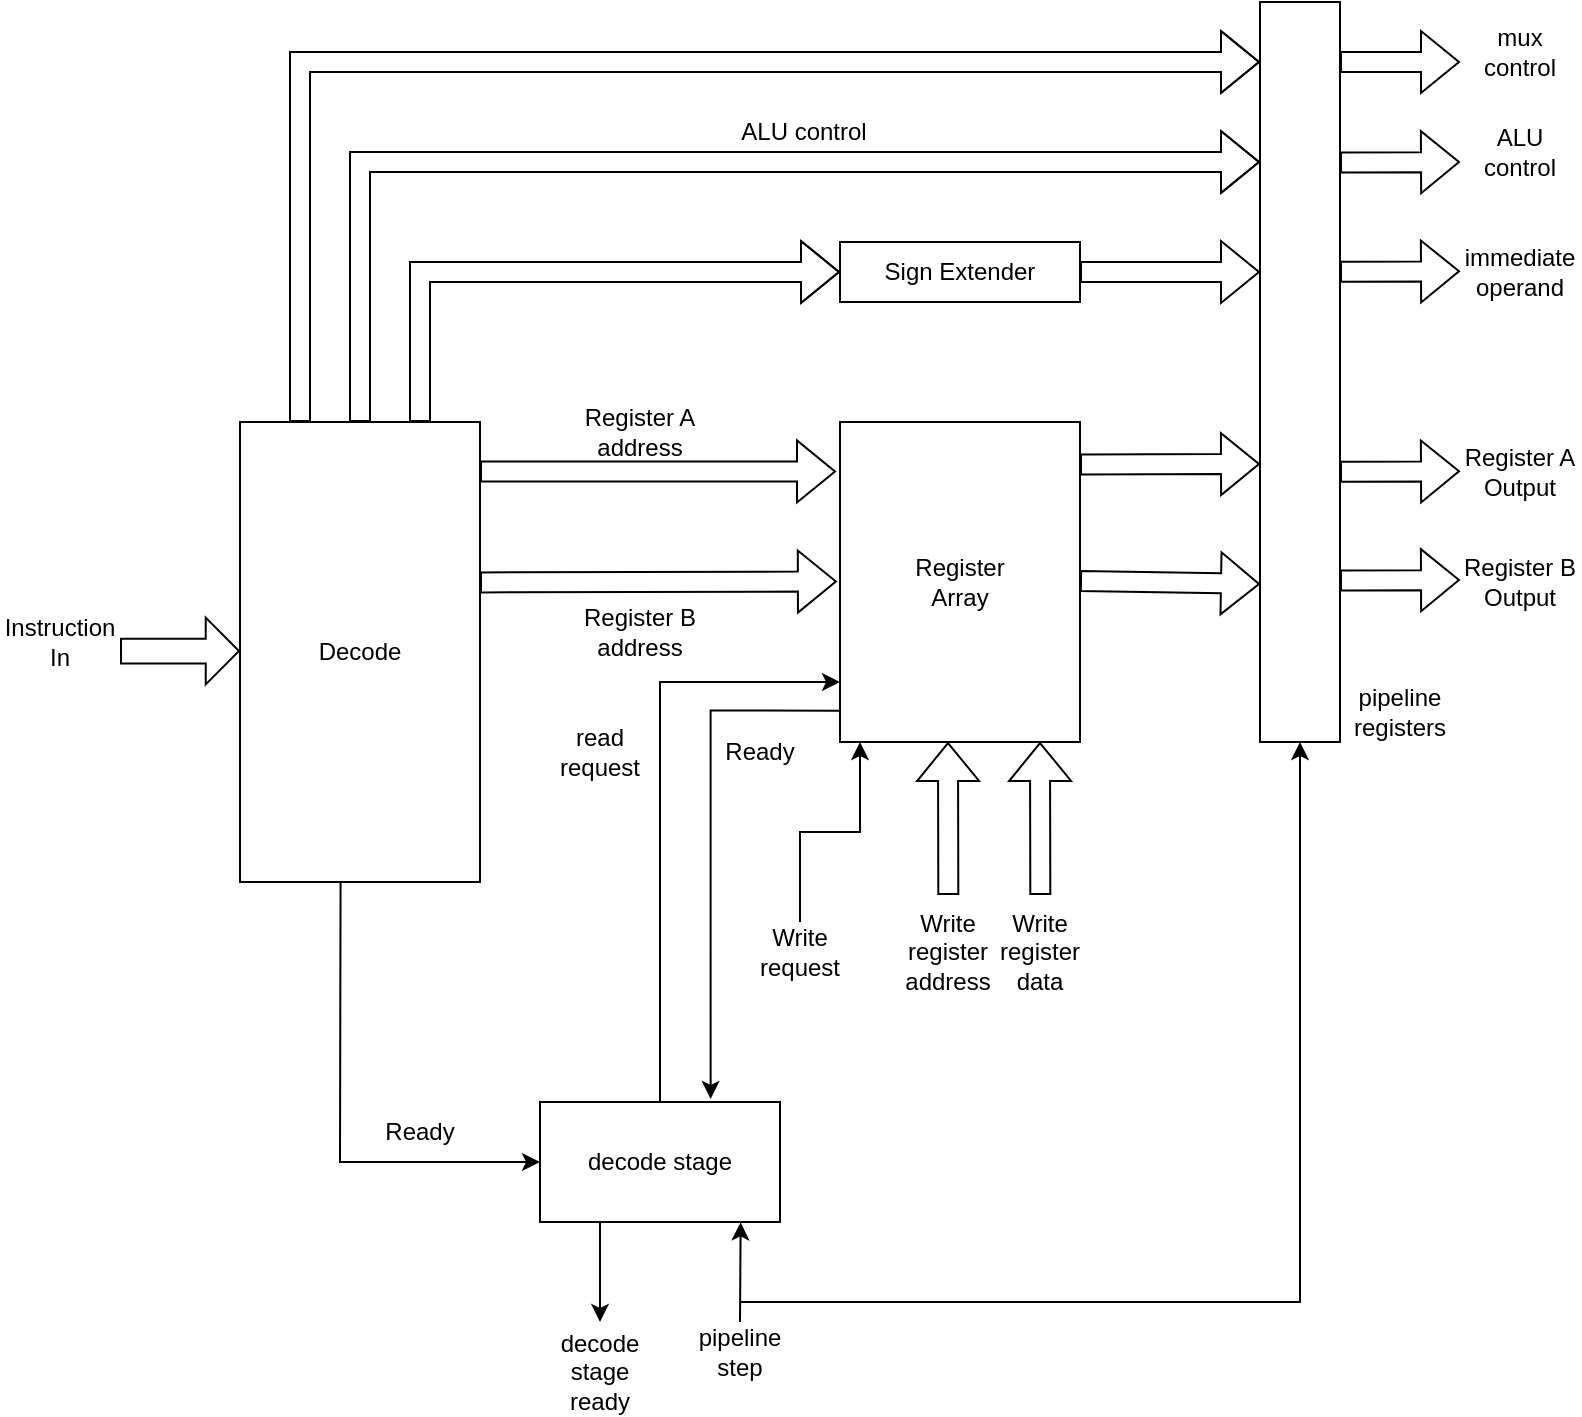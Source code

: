 <mxfile version="21.5.2" type="github">
  <diagram name="Pagina-1" id="U87yk9chCkfv6v5MAbVB">
    <mxGraphModel dx="587" dy="323" grid="1" gridSize="10" guides="1" tooltips="1" connect="1" arrows="1" fold="1" page="1" pageScale="1" pageWidth="827" pageHeight="1169" math="0" shadow="0">
      <root>
        <mxCell id="0" />
        <mxCell id="1" parent="0" />
        <mxCell id="8VNFmCdpikhKCJtVComr-1" value="&lt;div&gt;Register&lt;/div&gt;&lt;div&gt;Array&lt;br&gt;&lt;/div&gt;" style="rounded=0;whiteSpace=wrap;html=1;" vertex="1" parent="1">
          <mxGeometry x="440" y="520" width="120" height="160" as="geometry" />
        </mxCell>
        <mxCell id="8VNFmCdpikhKCJtVComr-4" value="" style="shape=flexArrow;endArrow=classic;html=1;rounded=0;entryX=0.332;entryY=1.022;entryDx=0;entryDy=0;entryPerimeter=0;" edge="1" parent="1">
          <mxGeometry width="50" height="50" relative="1" as="geometry">
            <mxPoint x="494.16" y="756.48" as="sourcePoint" />
            <mxPoint x="494" y="680" as="targetPoint" />
          </mxGeometry>
        </mxCell>
        <mxCell id="8VNFmCdpikhKCJtVComr-5" value="" style="shape=flexArrow;endArrow=classic;html=1;rounded=0;exitX=1.023;exitY=0.133;exitDx=0;exitDy=0;exitPerimeter=0;" edge="1" parent="1">
          <mxGeometry width="50" height="50" relative="1" as="geometry">
            <mxPoint x="560" y="541.28" as="sourcePoint" />
            <mxPoint x="650" y="541" as="targetPoint" />
          </mxGeometry>
        </mxCell>
        <mxCell id="8VNFmCdpikhKCJtVComr-6" value="" style="shape=flexArrow;endArrow=classic;html=1;rounded=0;" edge="1" parent="1">
          <mxGeometry width="50" height="50" relative="1" as="geometry">
            <mxPoint x="560" y="599.5" as="sourcePoint" />
            <mxPoint x="650" y="601" as="targetPoint" />
          </mxGeometry>
        </mxCell>
        <mxCell id="8VNFmCdpikhKCJtVComr-9" value="&lt;div&gt;Register A&lt;/div&gt;&lt;div&gt;address&lt;br&gt;&lt;/div&gt;" style="text;html=1;strokeColor=none;fillColor=none;align=center;verticalAlign=middle;whiteSpace=wrap;rounded=0;" vertex="1" parent="1">
          <mxGeometry x="310" y="510" width="60" height="30" as="geometry" />
        </mxCell>
        <mxCell id="8VNFmCdpikhKCJtVComr-10" value="&lt;div&gt;Register B&lt;br&gt;&lt;/div&gt;&lt;div&gt;address&lt;br&gt;&lt;/div&gt;" style="text;html=1;strokeColor=none;fillColor=none;align=center;verticalAlign=middle;whiteSpace=wrap;rounded=0;" vertex="1" parent="1">
          <mxGeometry x="310" y="610" width="60" height="30" as="geometry" />
        </mxCell>
        <mxCell id="8VNFmCdpikhKCJtVComr-12" style="edgeStyle=orthogonalEdgeStyle;rounded=0;orthogonalLoop=1;jettySize=auto;html=1;exitX=0.5;exitY=0;exitDx=0;exitDy=0;" edge="1" parent="1" source="8VNFmCdpikhKCJtVComr-53">
          <mxGeometry relative="1" as="geometry">
            <mxPoint x="440" y="650" as="targetPoint" />
            <Array as="points">
              <mxPoint x="350" y="650" />
              <mxPoint x="439" y="650" />
            </Array>
          </mxGeometry>
        </mxCell>
        <mxCell id="8VNFmCdpikhKCJtVComr-11" value="&lt;div&gt;read &lt;br&gt;&lt;/div&gt;&lt;div&gt;request&lt;br&gt;&lt;/div&gt;" style="text;html=1;strokeColor=none;fillColor=none;align=center;verticalAlign=middle;whiteSpace=wrap;rounded=0;" vertex="1" parent="1">
          <mxGeometry x="290" y="670" width="60" height="30" as="geometry" />
        </mxCell>
        <mxCell id="8VNFmCdpikhKCJtVComr-18" value="" style="edgeStyle=orthogonalEdgeStyle;rounded=0;orthogonalLoop=1;jettySize=auto;html=1;" edge="1" parent="1" source="8VNFmCdpikhKCJtVComr-13" target="8VNFmCdpikhKCJtVComr-1">
          <mxGeometry relative="1" as="geometry">
            <Array as="points">
              <mxPoint x="420" y="725" />
              <mxPoint x="450" y="725" />
            </Array>
          </mxGeometry>
        </mxCell>
        <mxCell id="8VNFmCdpikhKCJtVComr-13" value="Write request" style="text;html=1;strokeColor=none;fillColor=none;align=center;verticalAlign=middle;whiteSpace=wrap;rounded=0;" vertex="1" parent="1">
          <mxGeometry x="390" y="770" width="60" height="30" as="geometry" />
        </mxCell>
        <mxCell id="8VNFmCdpikhKCJtVComr-17" value="" style="shape=flexArrow;endArrow=classic;html=1;rounded=0;entryX=0.332;entryY=1.022;entryDx=0;entryDy=0;entryPerimeter=0;" edge="1" parent="1">
          <mxGeometry width="50" height="50" relative="1" as="geometry">
            <mxPoint x="540.16" y="756.48" as="sourcePoint" />
            <mxPoint x="540" y="680" as="targetPoint" />
          </mxGeometry>
        </mxCell>
        <mxCell id="8VNFmCdpikhKCJtVComr-19" value="&lt;div&gt;Write register&lt;/div&gt;&lt;div&gt;address&lt;br&gt;&lt;/div&gt;" style="text;html=1;strokeColor=none;fillColor=none;align=center;verticalAlign=middle;whiteSpace=wrap;rounded=0;" vertex="1" parent="1">
          <mxGeometry x="464" y="770" width="60" height="30" as="geometry" />
        </mxCell>
        <mxCell id="8VNFmCdpikhKCJtVComr-20" value="&lt;div&gt;Write register&lt;/div&gt;&lt;div&gt;data&lt;br&gt;&lt;/div&gt;" style="text;html=1;strokeColor=none;fillColor=none;align=center;verticalAlign=middle;whiteSpace=wrap;rounded=0;" vertex="1" parent="1">
          <mxGeometry x="510" y="770" width="60" height="30" as="geometry" />
        </mxCell>
        <mxCell id="8VNFmCdpikhKCJtVComr-21" value="&lt;div&gt;Register A&lt;/div&gt;&lt;div&gt;Output&lt;br&gt;&lt;/div&gt;" style="text;html=1;strokeColor=none;fillColor=none;align=center;verticalAlign=middle;whiteSpace=wrap;rounded=0;" vertex="1" parent="1">
          <mxGeometry x="750" y="530" width="60" height="30" as="geometry" />
        </mxCell>
        <mxCell id="8VNFmCdpikhKCJtVComr-22" value="&lt;div&gt;Register B&lt;/div&gt;&lt;div&gt;Output&lt;br&gt;&lt;/div&gt;" style="text;html=1;strokeColor=none;fillColor=none;align=center;verticalAlign=middle;whiteSpace=wrap;rounded=0;" vertex="1" parent="1">
          <mxGeometry x="750" y="585" width="60" height="30" as="geometry" />
        </mxCell>
        <mxCell id="8VNFmCdpikhKCJtVComr-24" style="edgeStyle=orthogonalEdgeStyle;rounded=0;orthogonalLoop=1;jettySize=auto;html=1;entryX=0.711;entryY=-0.025;entryDx=0;entryDy=0;entryPerimeter=0;exitX=-0.004;exitY=0.902;exitDx=0;exitDy=0;exitPerimeter=0;" edge="1" parent="1" source="8VNFmCdpikhKCJtVComr-1" target="8VNFmCdpikhKCJtVComr-53">
          <mxGeometry relative="1" as="geometry">
            <mxPoint x="560" y="654.26" as="sourcePoint" />
            <mxPoint x="650" y="655" as="targetPoint" />
            <Array as="points">
              <mxPoint x="375" y="664" />
            </Array>
          </mxGeometry>
        </mxCell>
        <mxCell id="8VNFmCdpikhKCJtVComr-25" value="&lt;div&gt;Ready&lt;br&gt;&lt;/div&gt;" style="text;html=1;strokeColor=none;fillColor=none;align=center;verticalAlign=middle;whiteSpace=wrap;rounded=0;" vertex="1" parent="1">
          <mxGeometry x="370" y="670" width="60" height="30" as="geometry" />
        </mxCell>
        <mxCell id="8VNFmCdpikhKCJtVComr-26" value="Decode" style="rounded=0;whiteSpace=wrap;html=1;" vertex="1" parent="1">
          <mxGeometry x="140" y="520" width="120" height="230" as="geometry" />
        </mxCell>
        <mxCell id="8VNFmCdpikhKCJtVComr-28" value="" style="shape=flexArrow;endArrow=classic;html=1;rounded=0;width=12.381;endSize=5.21;" edge="1" parent="1">
          <mxGeometry width="50" height="50" relative="1" as="geometry">
            <mxPoint x="80" y="634.52" as="sourcePoint" />
            <mxPoint x="140" y="634.52" as="targetPoint" />
          </mxGeometry>
        </mxCell>
        <mxCell id="8VNFmCdpikhKCJtVComr-29" value="&lt;div&gt;Instruction&lt;/div&gt;&lt;div&gt;In&lt;br&gt;&lt;/div&gt;" style="text;html=1;strokeColor=none;fillColor=none;align=center;verticalAlign=middle;whiteSpace=wrap;rounded=0;" vertex="1" parent="1">
          <mxGeometry x="20" y="615" width="60" height="30" as="geometry" />
        </mxCell>
        <mxCell id="8VNFmCdpikhKCJtVComr-30" value="" style="shape=flexArrow;endArrow=classic;html=1;rounded=0;entryX=0;entryY=0.5;entryDx=0;entryDy=0;exitX=1.013;exitY=0.35;exitDx=0;exitDy=0;exitPerimeter=0;" edge="1" parent="1">
          <mxGeometry width="50" height="50" relative="1" as="geometry">
            <mxPoint x="260.0" y="600.22" as="sourcePoint" />
            <mxPoint x="438.44" y="599.72" as="targetPoint" />
          </mxGeometry>
        </mxCell>
        <mxCell id="8VNFmCdpikhKCJtVComr-31" value="" style="shape=flexArrow;endArrow=classic;html=1;rounded=0;entryX=0;entryY=0.5;entryDx=0;entryDy=0;exitX=1.013;exitY=0.35;exitDx=0;exitDy=0;exitPerimeter=0;" edge="1" parent="1">
          <mxGeometry width="50" height="50" relative="1" as="geometry">
            <mxPoint x="260" y="544.72" as="sourcePoint" />
            <mxPoint x="438" y="544.72" as="targetPoint" />
          </mxGeometry>
        </mxCell>
        <mxCell id="8VNFmCdpikhKCJtVComr-32" value="" style="endArrow=classic;html=1;rounded=0;exitX=0.444;exitY=1.012;exitDx=0;exitDy=0;exitPerimeter=0;entryX=0;entryY=0.5;entryDx=0;entryDy=0;" edge="1" parent="1" target="8VNFmCdpikhKCJtVComr-53">
          <mxGeometry width="50" height="50" relative="1" as="geometry">
            <mxPoint x="190.28" y="750" as="sourcePoint" />
            <mxPoint x="190" y="817.24" as="targetPoint" />
            <Array as="points">
              <mxPoint x="190" y="890" />
            </Array>
          </mxGeometry>
        </mxCell>
        <mxCell id="8VNFmCdpikhKCJtVComr-33" value="Ready" style="text;html=1;strokeColor=none;fillColor=none;align=center;verticalAlign=middle;whiteSpace=wrap;rounded=0;" vertex="1" parent="1">
          <mxGeometry x="200" y="860" width="60" height="30" as="geometry" />
        </mxCell>
        <mxCell id="8VNFmCdpikhKCJtVComr-34" value="Sign Extender" style="rounded=0;whiteSpace=wrap;html=1;" vertex="1" parent="1">
          <mxGeometry x="440" y="430" width="120" height="30" as="geometry" />
        </mxCell>
        <mxCell id="8VNFmCdpikhKCJtVComr-35" value="" style="shape=flexArrow;endArrow=classic;html=1;rounded=0;exitX=0.75;exitY=0;exitDx=0;exitDy=0;entryX=0;entryY=0.5;entryDx=0;entryDy=0;" edge="1" parent="1" source="8VNFmCdpikhKCJtVComr-26" target="8VNFmCdpikhKCJtVComr-34">
          <mxGeometry width="50" height="50" relative="1" as="geometry">
            <mxPoint x="200" y="500" as="sourcePoint" />
            <mxPoint x="250" y="450" as="targetPoint" />
            <Array as="points">
              <mxPoint x="230" y="445" />
            </Array>
          </mxGeometry>
        </mxCell>
        <mxCell id="8VNFmCdpikhKCJtVComr-36" value="" style="shape=flexArrow;endArrow=classic;html=1;rounded=0;exitX=1;exitY=0.5;exitDx=0;exitDy=0;" edge="1" parent="1" source="8VNFmCdpikhKCJtVComr-34">
          <mxGeometry width="50" height="50" relative="1" as="geometry">
            <mxPoint x="400" y="620" as="sourcePoint" />
            <mxPoint x="650" y="445" as="targetPoint" />
          </mxGeometry>
        </mxCell>
        <mxCell id="8VNFmCdpikhKCJtVComr-40" value="" style="shape=flexArrow;endArrow=classic;html=1;rounded=0;" edge="1" parent="1">
          <mxGeometry width="50" height="50" relative="1" as="geometry">
            <mxPoint x="200" y="520" as="sourcePoint" />
            <mxPoint x="650" y="390" as="targetPoint" />
            <Array as="points">
              <mxPoint x="200" y="390" />
              <mxPoint x="460" y="390" />
            </Array>
          </mxGeometry>
        </mxCell>
        <mxCell id="8VNFmCdpikhKCJtVComr-42" value="ALU control" style="text;html=1;strokeColor=none;fillColor=none;align=center;verticalAlign=middle;whiteSpace=wrap;rounded=0;" vertex="1" parent="1">
          <mxGeometry x="384" y="360" width="76" height="30" as="geometry" />
        </mxCell>
        <mxCell id="8VNFmCdpikhKCJtVComr-44" value="" style="rounded=0;whiteSpace=wrap;html=1;" vertex="1" parent="1">
          <mxGeometry x="650" y="310" width="40" height="370" as="geometry" />
        </mxCell>
        <mxCell id="8VNFmCdpikhKCJtVComr-46" value="&lt;div&gt;pipeline&lt;/div&gt;&lt;div&gt;registers&lt;br&gt;&lt;/div&gt;" style="text;html=1;strokeColor=none;fillColor=none;align=center;verticalAlign=middle;whiteSpace=wrap;rounded=0;" vertex="1" parent="1">
          <mxGeometry x="690" y="650" width="60" height="30" as="geometry" />
        </mxCell>
        <mxCell id="8VNFmCdpikhKCJtVComr-47" value="" style="shape=flexArrow;endArrow=classic;html=1;rounded=0;" edge="1" parent="1">
          <mxGeometry width="50" height="50" relative="1" as="geometry">
            <mxPoint x="690" y="599.25" as="sourcePoint" />
            <mxPoint x="750" y="599" as="targetPoint" />
          </mxGeometry>
        </mxCell>
        <mxCell id="8VNFmCdpikhKCJtVComr-48" value="" style="shape=flexArrow;endArrow=classic;html=1;rounded=0;" edge="1" parent="1">
          <mxGeometry width="50" height="50" relative="1" as="geometry">
            <mxPoint x="690" y="544.91" as="sourcePoint" />
            <mxPoint x="750" y="544.66" as="targetPoint" />
          </mxGeometry>
        </mxCell>
        <mxCell id="8VNFmCdpikhKCJtVComr-49" value="" style="shape=flexArrow;endArrow=classic;html=1;rounded=0;" edge="1" parent="1">
          <mxGeometry width="50" height="50" relative="1" as="geometry">
            <mxPoint x="690" y="444.91" as="sourcePoint" />
            <mxPoint x="750" y="444.66" as="targetPoint" />
          </mxGeometry>
        </mxCell>
        <mxCell id="8VNFmCdpikhKCJtVComr-50" value="" style="shape=flexArrow;endArrow=classic;html=1;rounded=0;" edge="1" parent="1">
          <mxGeometry width="50" height="50" relative="1" as="geometry">
            <mxPoint x="690" y="390.25" as="sourcePoint" />
            <mxPoint x="750" y="390" as="targetPoint" />
          </mxGeometry>
        </mxCell>
        <mxCell id="8VNFmCdpikhKCJtVComr-51" value="&lt;div&gt;immediate&lt;/div&gt;&lt;div&gt;operand&lt;br&gt;&lt;/div&gt;" style="text;html=1;strokeColor=none;fillColor=none;align=center;verticalAlign=middle;whiteSpace=wrap;rounded=0;" vertex="1" parent="1">
          <mxGeometry x="750" y="430" width="60" height="30" as="geometry" />
        </mxCell>
        <mxCell id="8VNFmCdpikhKCJtVComr-52" value="ALU control" style="text;html=1;strokeColor=none;fillColor=none;align=center;verticalAlign=middle;whiteSpace=wrap;rounded=0;" vertex="1" parent="1">
          <mxGeometry x="750" y="370" width="60" height="30" as="geometry" />
        </mxCell>
        <mxCell id="8VNFmCdpikhKCJtVComr-53" value="&lt;div&gt;decode stage &lt;/div&gt;" style="rounded=0;whiteSpace=wrap;html=1;" vertex="1" parent="1">
          <mxGeometry x="290" y="860" width="120" height="60" as="geometry" />
        </mxCell>
        <mxCell id="8VNFmCdpikhKCJtVComr-54" value="" style="endArrow=classic;html=1;rounded=0;entryX=0.836;entryY=1.003;entryDx=0;entryDy=0;entryPerimeter=0;" edge="1" parent="1" target="8VNFmCdpikhKCJtVComr-53">
          <mxGeometry width="50" height="50" relative="1" as="geometry">
            <mxPoint x="390" y="970" as="sourcePoint" />
            <mxPoint x="410" y="800" as="targetPoint" />
          </mxGeometry>
        </mxCell>
        <mxCell id="8VNFmCdpikhKCJtVComr-55" value="" style="endArrow=classic;html=1;rounded=0;entryX=0.5;entryY=1;entryDx=0;entryDy=0;" edge="1" parent="1" target="8VNFmCdpikhKCJtVComr-44">
          <mxGeometry width="50" height="50" relative="1" as="geometry">
            <mxPoint x="390" y="960" as="sourcePoint" />
            <mxPoint x="410" y="800" as="targetPoint" />
            <Array as="points">
              <mxPoint x="670" y="960" />
            </Array>
          </mxGeometry>
        </mxCell>
        <mxCell id="8VNFmCdpikhKCJtVComr-56" value="" style="endArrow=classic;html=1;rounded=0;exitX=0.25;exitY=1;exitDx=0;exitDy=0;" edge="1" parent="1" source="8VNFmCdpikhKCJtVComr-53">
          <mxGeometry width="50" height="50" relative="1" as="geometry">
            <mxPoint x="360" y="900" as="sourcePoint" />
            <mxPoint x="320" y="970" as="targetPoint" />
          </mxGeometry>
        </mxCell>
        <mxCell id="8VNFmCdpikhKCJtVComr-57" value="&lt;div&gt;pipeline&lt;/div&gt;&lt;div&gt;step&lt;br&gt;&lt;/div&gt;" style="text;html=1;strokeColor=none;fillColor=none;align=center;verticalAlign=middle;whiteSpace=wrap;rounded=0;" vertex="1" parent="1">
          <mxGeometry x="360" y="970" width="60" height="30" as="geometry" />
        </mxCell>
        <mxCell id="8VNFmCdpikhKCJtVComr-58" value="&lt;div&gt;decode stage&lt;/div&gt;&lt;div&gt;ready&lt;br&gt;&lt;/div&gt;" style="text;html=1;strokeColor=none;fillColor=none;align=center;verticalAlign=middle;whiteSpace=wrap;rounded=0;" vertex="1" parent="1">
          <mxGeometry x="290" y="980" width="60" height="30" as="geometry" />
        </mxCell>
        <mxCell id="8VNFmCdpikhKCJtVComr-60" value="" style="shape=flexArrow;endArrow=classic;html=1;rounded=0;" edge="1" parent="1">
          <mxGeometry width="50" height="50" relative="1" as="geometry">
            <mxPoint x="170" y="520" as="sourcePoint" />
            <mxPoint x="650" y="340" as="targetPoint" />
            <Array as="points">
              <mxPoint x="170" y="340" />
            </Array>
          </mxGeometry>
        </mxCell>
        <mxCell id="8VNFmCdpikhKCJtVComr-61" value="" style="shape=flexArrow;endArrow=classic;html=1;rounded=0;" edge="1" parent="1">
          <mxGeometry width="50" height="50" relative="1" as="geometry">
            <mxPoint x="690" y="340" as="sourcePoint" />
            <mxPoint x="750" y="340" as="targetPoint" />
          </mxGeometry>
        </mxCell>
        <mxCell id="8VNFmCdpikhKCJtVComr-63" value="mux control" style="text;html=1;strokeColor=none;fillColor=none;align=center;verticalAlign=middle;whiteSpace=wrap;rounded=0;" vertex="1" parent="1">
          <mxGeometry x="750" y="320" width="60" height="30" as="geometry" />
        </mxCell>
      </root>
    </mxGraphModel>
  </diagram>
</mxfile>
